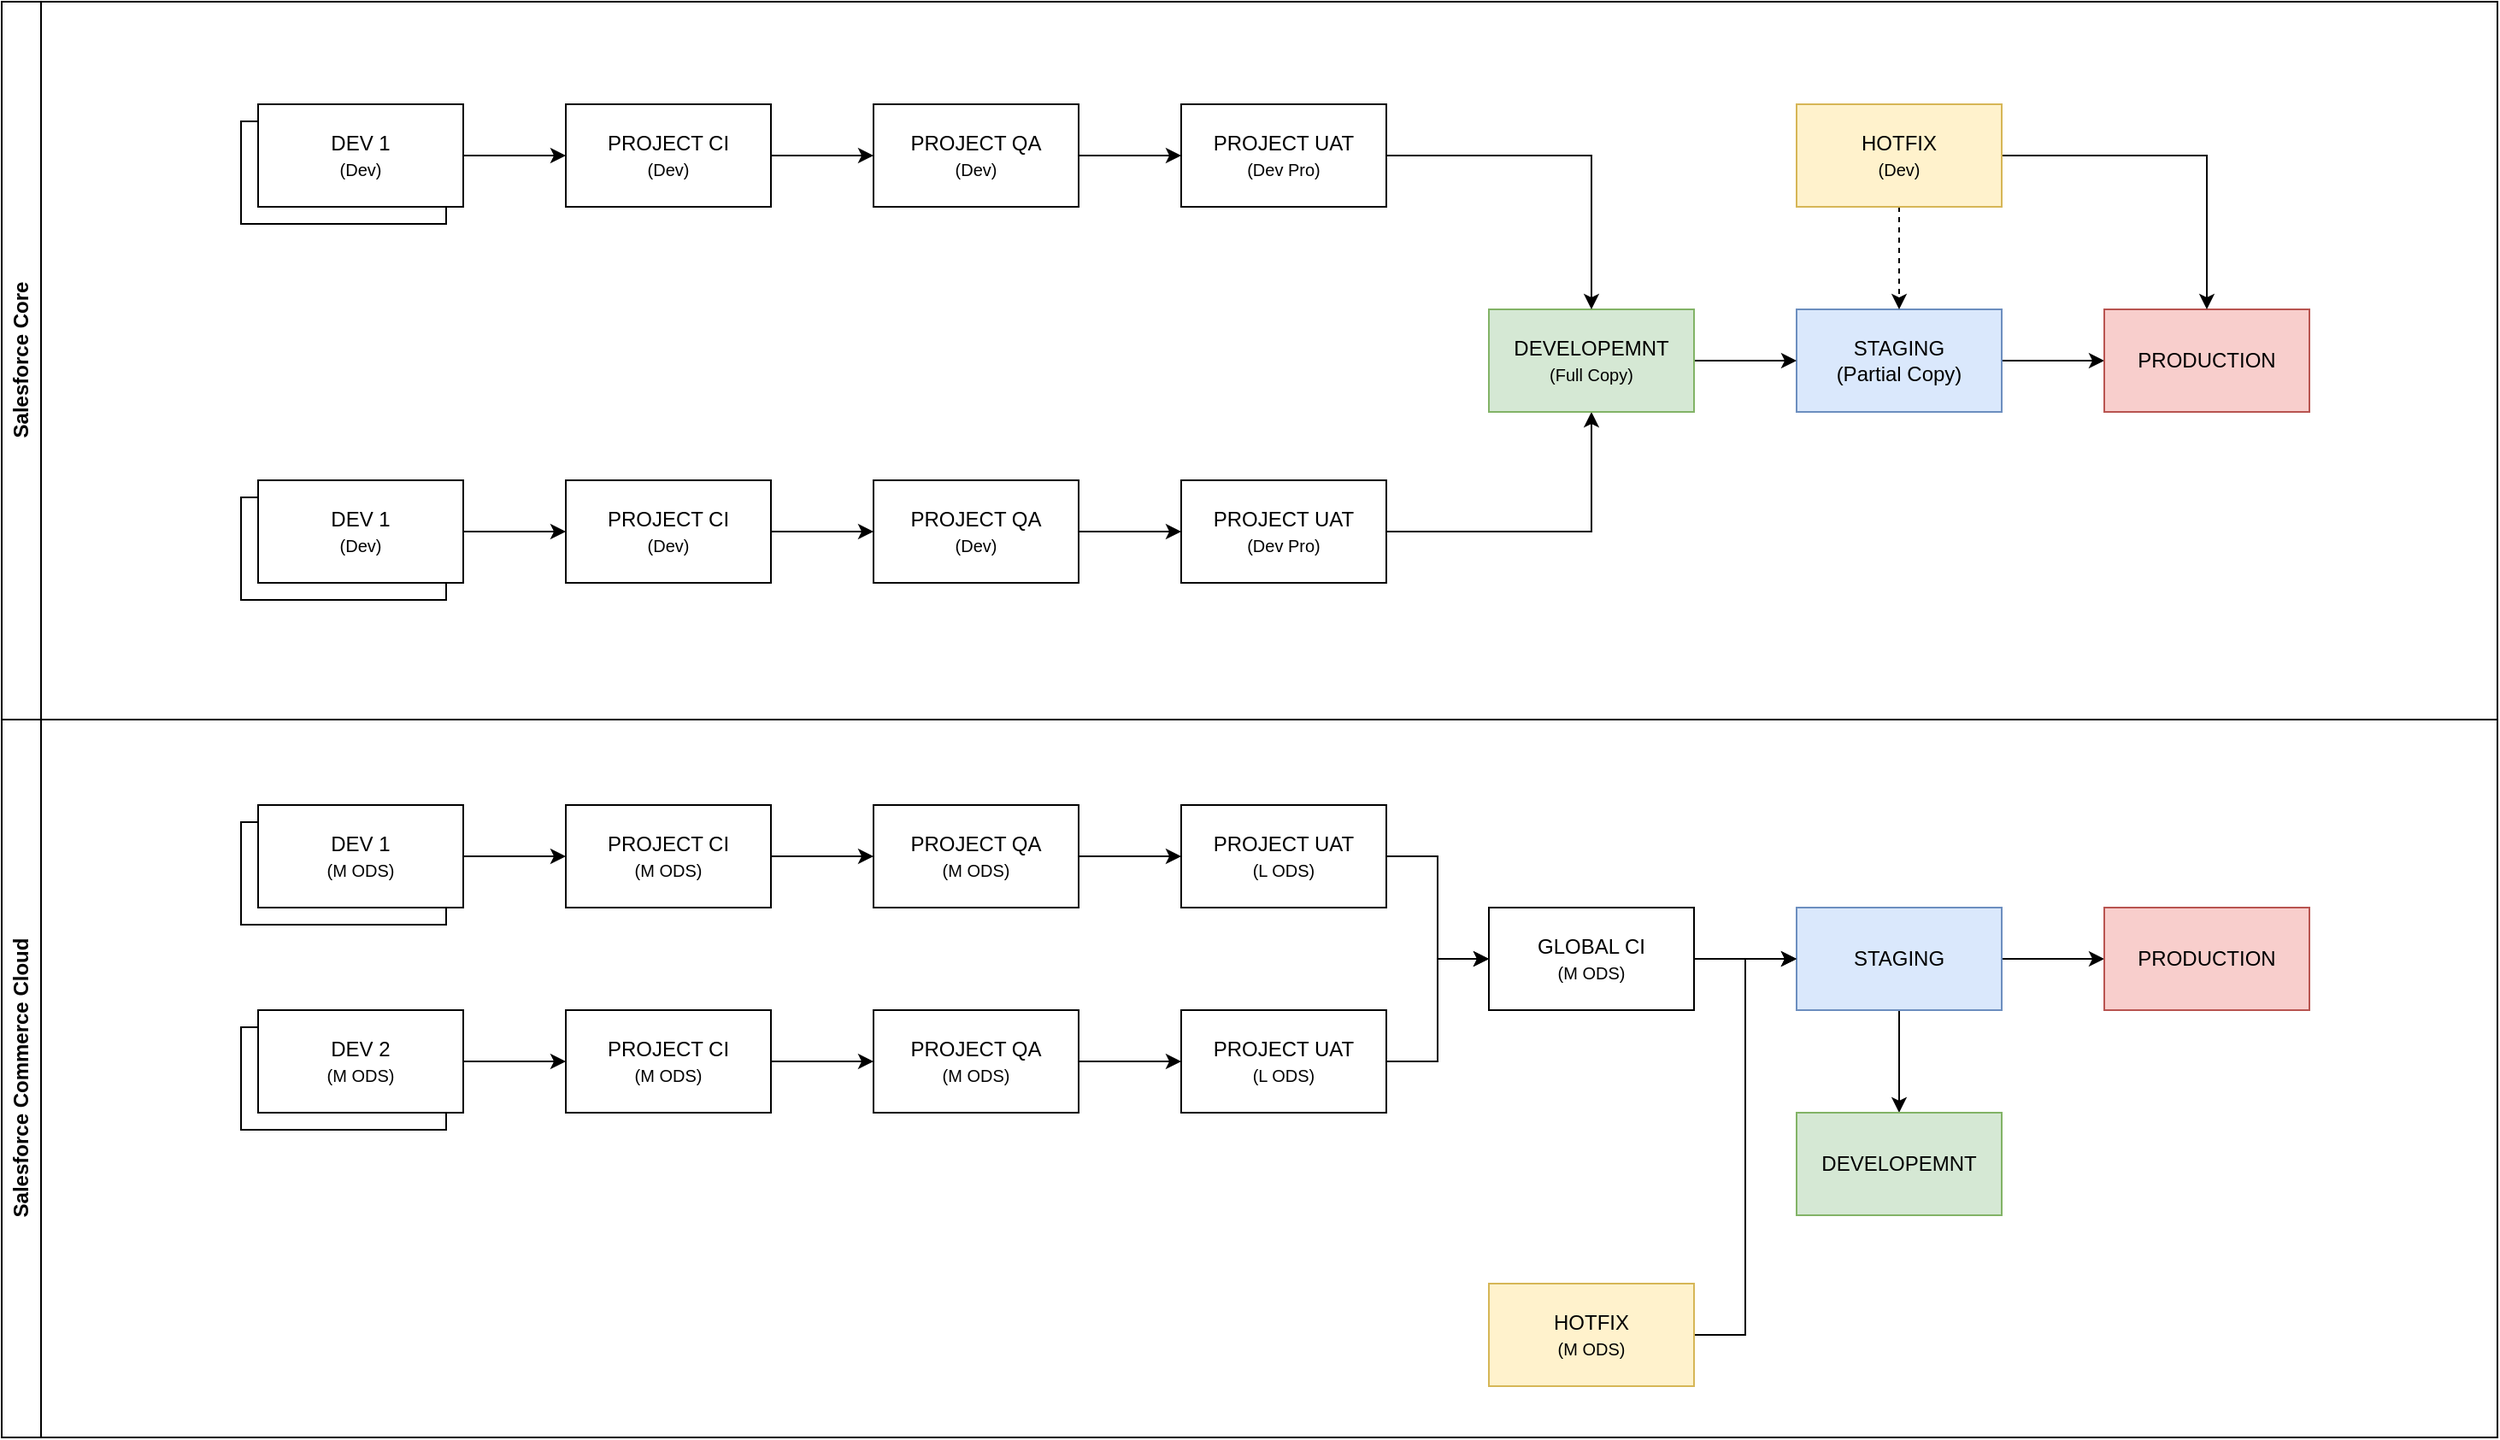 <mxfile version="27.1.6">
  <diagram name="Page-1" id="wkuIgCJe66t2j2mm5l4u">
    <mxGraphModel dx="2655" dy="1176" grid="1" gridSize="10" guides="1" tooltips="1" connect="1" arrows="1" fold="1" page="1" pageScale="1" pageWidth="827" pageHeight="1169" math="0" shadow="0">
      <root>
        <mxCell id="0" />
        <mxCell id="1" parent="0" />
        <mxCell id="cCStzNTXAHTxMMz0qUy2-59" value="" style="rounded=0;whiteSpace=wrap;html=1;" vertex="1" parent="1">
          <mxGeometry x="-50" y="180" width="120" height="60" as="geometry" />
        </mxCell>
        <mxCell id="cCStzNTXAHTxMMz0qUy2-57" value="" style="rounded=0;whiteSpace=wrap;html=1;" vertex="1" parent="1">
          <mxGeometry x="-50" y="710" width="120" height="60" as="geometry" />
        </mxCell>
        <mxCell id="cCStzNTXAHTxMMz0qUy2-24" style="edgeStyle=orthogonalEdgeStyle;rounded=0;orthogonalLoop=1;jettySize=auto;html=1;entryX=0;entryY=0.5;entryDx=0;entryDy=0;" edge="1" parent="1" source="cCStzNTXAHTxMMz0qUy2-1" target="cCStzNTXAHTxMMz0qUy2-3">
          <mxGeometry relative="1" as="geometry" />
        </mxCell>
        <mxCell id="cCStzNTXAHTxMMz0qUy2-16" style="edgeStyle=orthogonalEdgeStyle;rounded=0;orthogonalLoop=1;jettySize=auto;html=1;entryX=0;entryY=0.5;entryDx=0;entryDy=0;" edge="1" parent="1" source="cCStzNTXAHTxMMz0qUy2-2" target="cCStzNTXAHTxMMz0qUy2-4">
          <mxGeometry relative="1" as="geometry" />
        </mxCell>
        <mxCell id="cCStzNTXAHTxMMz0qUy2-25" style="edgeStyle=orthogonalEdgeStyle;rounded=0;orthogonalLoop=1;jettySize=auto;html=1;entryX=0;entryY=0.5;entryDx=0;entryDy=0;" edge="1" parent="1" source="cCStzNTXAHTxMMz0qUy2-3" target="cCStzNTXAHTxMMz0qUy2-5">
          <mxGeometry relative="1" as="geometry" />
        </mxCell>
        <mxCell id="cCStzNTXAHTxMMz0qUy2-3" value="PROJECT CI&lt;div&gt;&lt;span style=&quot;font-size: 10px;&quot;&gt;(Dev)&lt;/span&gt;&lt;/div&gt;" style="rounded=0;whiteSpace=wrap;html=1;" vertex="1" parent="1">
          <mxGeometry x="140" y="390" width="120" height="60" as="geometry" />
        </mxCell>
        <mxCell id="cCStzNTXAHTxMMz0qUy2-17" style="edgeStyle=orthogonalEdgeStyle;rounded=0;orthogonalLoop=1;jettySize=auto;html=1;entryX=0;entryY=0.5;entryDx=0;entryDy=0;" edge="1" parent="1" source="cCStzNTXAHTxMMz0qUy2-4" target="cCStzNTXAHTxMMz0qUy2-6">
          <mxGeometry relative="1" as="geometry" />
        </mxCell>
        <mxCell id="cCStzNTXAHTxMMz0qUy2-4" value="PROJECT CI&lt;div&gt;&lt;span style=&quot;font-size: 10px;&quot;&gt;(M ODS)&lt;/span&gt;&lt;/div&gt;" style="rounded=0;whiteSpace=wrap;html=1;" vertex="1" parent="1">
          <mxGeometry x="140" y="580" width="120" height="60" as="geometry" />
        </mxCell>
        <mxCell id="cCStzNTXAHTxMMz0qUy2-26" style="edgeStyle=orthogonalEdgeStyle;rounded=0;orthogonalLoop=1;jettySize=auto;html=1;entryX=0;entryY=0.5;entryDx=0;entryDy=0;" edge="1" parent="1" source="cCStzNTXAHTxMMz0qUy2-5" target="cCStzNTXAHTxMMz0qUy2-7">
          <mxGeometry relative="1" as="geometry" />
        </mxCell>
        <mxCell id="cCStzNTXAHTxMMz0qUy2-5" value="PROJECT QA&lt;div&gt;&lt;span style=&quot;font-size: 10px;&quot;&gt;(Dev)&lt;/span&gt;&lt;/div&gt;" style="rounded=0;whiteSpace=wrap;html=1;" vertex="1" parent="1">
          <mxGeometry x="320" y="390" width="120" height="60" as="geometry" />
        </mxCell>
        <mxCell id="cCStzNTXAHTxMMz0qUy2-18" style="edgeStyle=orthogonalEdgeStyle;rounded=0;orthogonalLoop=1;jettySize=auto;html=1;entryX=0;entryY=0.5;entryDx=0;entryDy=0;" edge="1" parent="1" source="cCStzNTXAHTxMMz0qUy2-6" target="cCStzNTXAHTxMMz0qUy2-8">
          <mxGeometry relative="1" as="geometry" />
        </mxCell>
        <mxCell id="cCStzNTXAHTxMMz0qUy2-6" value="PROJECT QA&lt;div&gt;&lt;span style=&quot;font-size: 10px;&quot;&gt;(M ODS)&lt;/span&gt;&lt;/div&gt;" style="rounded=0;whiteSpace=wrap;html=1;" vertex="1" parent="1">
          <mxGeometry x="320" y="580" width="120" height="60" as="geometry" />
        </mxCell>
        <mxCell id="cCStzNTXAHTxMMz0qUy2-27" style="edgeStyle=orthogonalEdgeStyle;rounded=0;orthogonalLoop=1;jettySize=auto;html=1;entryX=0.5;entryY=1;entryDx=0;entryDy=0;" edge="1" parent="1" source="cCStzNTXAHTxMMz0qUy2-7" target="cCStzNTXAHTxMMz0qUy2-23">
          <mxGeometry relative="1" as="geometry" />
        </mxCell>
        <mxCell id="cCStzNTXAHTxMMz0qUy2-7" value="PROJECT UAT&lt;div&gt;&lt;font style=&quot;font-size: 10px;&quot;&gt;(Dev Pro)&lt;/font&gt;&lt;/div&gt;" style="rounded=0;whiteSpace=wrap;html=1;" vertex="1" parent="1">
          <mxGeometry x="500" y="390" width="120" height="60" as="geometry" />
        </mxCell>
        <mxCell id="cCStzNTXAHTxMMz0qUy2-19" style="edgeStyle=orthogonalEdgeStyle;rounded=0;orthogonalLoop=1;jettySize=auto;html=1;entryX=0;entryY=0.5;entryDx=0;entryDy=0;" edge="1" parent="1" source="cCStzNTXAHTxMMz0qUy2-8" target="cCStzNTXAHTxMMz0qUy2-45">
          <mxGeometry relative="1" as="geometry" />
        </mxCell>
        <mxCell id="cCStzNTXAHTxMMz0qUy2-8" value="PROJECT UAT&lt;div&gt;&lt;span style=&quot;font-size: 10px;&quot;&gt;(L ODS)&lt;/span&gt;&lt;/div&gt;" style="rounded=0;whiteSpace=wrap;html=1;" vertex="1" parent="1">
          <mxGeometry x="500" y="580" width="120" height="60" as="geometry" />
        </mxCell>
        <mxCell id="cCStzNTXAHTxMMz0qUy2-29" style="edgeStyle=orthogonalEdgeStyle;rounded=0;orthogonalLoop=1;jettySize=auto;html=1;entryX=0;entryY=0.5;entryDx=0;entryDy=0;" edge="1" parent="1" source="cCStzNTXAHTxMMz0qUy2-9" target="cCStzNTXAHTxMMz0qUy2-12">
          <mxGeometry relative="1" as="geometry" />
        </mxCell>
        <mxCell id="cCStzNTXAHTxMMz0qUy2-9" value="STAGING&lt;div&gt;(Partial Copy)&lt;/div&gt;" style="rounded=0;whiteSpace=wrap;html=1;fillColor=#dae8fc;strokeColor=#6c8ebf;" vertex="1" parent="1">
          <mxGeometry x="860" y="290" width="120" height="60" as="geometry" />
        </mxCell>
        <mxCell id="cCStzNTXAHTxMMz0qUy2-20" style="edgeStyle=orthogonalEdgeStyle;rounded=0;orthogonalLoop=1;jettySize=auto;html=1;exitX=1;exitY=0.5;exitDx=0;exitDy=0;entryX=0;entryY=0.5;entryDx=0;entryDy=0;" edge="1" parent="1" source="cCStzNTXAHTxMMz0qUy2-10" target="cCStzNTXAHTxMMz0qUy2-13">
          <mxGeometry relative="1" as="geometry" />
        </mxCell>
        <mxCell id="cCStzNTXAHTxMMz0qUy2-21" style="edgeStyle=orthogonalEdgeStyle;rounded=0;orthogonalLoop=1;jettySize=auto;html=1;entryX=0.5;entryY=0;entryDx=0;entryDy=0;" edge="1" parent="1" source="cCStzNTXAHTxMMz0qUy2-10" target="cCStzNTXAHTxMMz0qUy2-14">
          <mxGeometry relative="1" as="geometry" />
        </mxCell>
        <mxCell id="cCStzNTXAHTxMMz0qUy2-10" value="STAGING" style="rounded=0;whiteSpace=wrap;html=1;fillColor=#dae8fc;strokeColor=#6c8ebf;" vertex="1" parent="1">
          <mxGeometry x="860" y="640" width="120" height="60" as="geometry" />
        </mxCell>
        <mxCell id="cCStzNTXAHTxMMz0qUy2-12" value="PRODUCTION" style="rounded=0;whiteSpace=wrap;html=1;fillColor=#f8cecc;strokeColor=#b85450;" vertex="1" parent="1">
          <mxGeometry x="1040" y="290" width="120" height="60" as="geometry" />
        </mxCell>
        <mxCell id="cCStzNTXAHTxMMz0qUy2-13" value="PRODUCTION" style="rounded=0;whiteSpace=wrap;html=1;fillColor=#f8cecc;strokeColor=#b85450;" vertex="1" parent="1">
          <mxGeometry x="1040" y="640" width="120" height="60" as="geometry" />
        </mxCell>
        <mxCell id="cCStzNTXAHTxMMz0qUy2-14" value="DEVELOPEMNT" style="rounded=0;whiteSpace=wrap;html=1;fillColor=#d5e8d4;strokeColor=#82b366;" vertex="1" parent="1">
          <mxGeometry x="860" y="760" width="120" height="60" as="geometry" />
        </mxCell>
        <mxCell id="cCStzNTXAHTxMMz0qUy2-22" style="edgeStyle=orthogonalEdgeStyle;rounded=0;orthogonalLoop=1;jettySize=auto;html=1;" edge="1" parent="1" source="cCStzNTXAHTxMMz0qUy2-15" target="cCStzNTXAHTxMMz0qUy2-12">
          <mxGeometry relative="1" as="geometry" />
        </mxCell>
        <mxCell id="cCStzNTXAHTxMMz0qUy2-58" style="edgeStyle=orthogonalEdgeStyle;rounded=0;orthogonalLoop=1;jettySize=auto;html=1;dashed=1;" edge="1" parent="1" source="cCStzNTXAHTxMMz0qUy2-15" target="cCStzNTXAHTxMMz0qUy2-9">
          <mxGeometry relative="1" as="geometry" />
        </mxCell>
        <mxCell id="cCStzNTXAHTxMMz0qUy2-15" value="HOTFIX&lt;br&gt;&lt;font style=&quot;font-size: 10px;&quot;&gt;(Dev)&lt;/font&gt;" style="rounded=0;whiteSpace=wrap;html=1;fillColor=#fff2cc;strokeColor=#d6b656;" vertex="1" parent="1">
          <mxGeometry x="860" y="170" width="120" height="60" as="geometry" />
        </mxCell>
        <mxCell id="cCStzNTXAHTxMMz0qUy2-28" style="edgeStyle=orthogonalEdgeStyle;rounded=0;orthogonalLoop=1;jettySize=auto;html=1;entryX=0;entryY=0.5;entryDx=0;entryDy=0;" edge="1" parent="1" source="cCStzNTXAHTxMMz0qUy2-23" target="cCStzNTXAHTxMMz0qUy2-9">
          <mxGeometry relative="1" as="geometry" />
        </mxCell>
        <mxCell id="cCStzNTXAHTxMMz0qUy2-23" value="DEVELOPEMNT&lt;div&gt;&lt;font style=&quot;font-size: 10px;&quot;&gt;(Full Copy)&lt;/font&gt;&lt;/div&gt;" style="rounded=0;whiteSpace=wrap;html=1;fillColor=#d5e8d4;strokeColor=#82b366;" vertex="1" parent="1">
          <mxGeometry x="680" y="290" width="120" height="60" as="geometry" />
        </mxCell>
        <mxCell id="cCStzNTXAHTxMMz0qUy2-30" style="edgeStyle=orthogonalEdgeStyle;rounded=0;orthogonalLoop=1;jettySize=auto;html=1;entryX=0;entryY=0.5;entryDx=0;entryDy=0;" edge="1" parent="1" source="cCStzNTXAHTxMMz0qUy2-31" target="cCStzNTXAHTxMMz0qUy2-33">
          <mxGeometry relative="1" as="geometry" />
        </mxCell>
        <mxCell id="cCStzNTXAHTxMMz0qUy2-31" value="DEV 1&lt;div&gt;&lt;span style=&quot;font-size: 10px;&quot;&gt;(Dev)&lt;/span&gt;&lt;/div&gt;" style="rounded=0;whiteSpace=wrap;html=1;" vertex="1" parent="1">
          <mxGeometry x="-40" y="170" width="120" height="60" as="geometry" />
        </mxCell>
        <mxCell id="cCStzNTXAHTxMMz0qUy2-32" style="edgeStyle=orthogonalEdgeStyle;rounded=0;orthogonalLoop=1;jettySize=auto;html=1;entryX=0;entryY=0.5;entryDx=0;entryDy=0;" edge="1" parent="1" source="cCStzNTXAHTxMMz0qUy2-33" target="cCStzNTXAHTxMMz0qUy2-35">
          <mxGeometry relative="1" as="geometry" />
        </mxCell>
        <mxCell id="cCStzNTXAHTxMMz0qUy2-33" value="PROJECT CI&lt;div&gt;&lt;span style=&quot;font-size: 10px;&quot;&gt;(Dev)&lt;/span&gt;&lt;/div&gt;" style="rounded=0;whiteSpace=wrap;html=1;" vertex="1" parent="1">
          <mxGeometry x="140" y="170" width="120" height="60" as="geometry" />
        </mxCell>
        <mxCell id="cCStzNTXAHTxMMz0qUy2-34" style="edgeStyle=orthogonalEdgeStyle;rounded=0;orthogonalLoop=1;jettySize=auto;html=1;entryX=0;entryY=0.5;entryDx=0;entryDy=0;" edge="1" parent="1" source="cCStzNTXAHTxMMz0qUy2-35" target="cCStzNTXAHTxMMz0qUy2-36">
          <mxGeometry relative="1" as="geometry" />
        </mxCell>
        <mxCell id="cCStzNTXAHTxMMz0qUy2-35" value="PROJECT QA&lt;div&gt;&lt;font style=&quot;font-size: 10px;&quot;&gt;(Dev)&lt;/font&gt;&lt;/div&gt;" style="rounded=0;whiteSpace=wrap;html=1;" vertex="1" parent="1">
          <mxGeometry x="320" y="170" width="120" height="60" as="geometry" />
        </mxCell>
        <mxCell id="cCStzNTXAHTxMMz0qUy2-37" style="edgeStyle=orthogonalEdgeStyle;rounded=0;orthogonalLoop=1;jettySize=auto;html=1;entryX=0.5;entryY=0;entryDx=0;entryDy=0;" edge="1" parent="1" source="cCStzNTXAHTxMMz0qUy2-36" target="cCStzNTXAHTxMMz0qUy2-23">
          <mxGeometry relative="1" as="geometry" />
        </mxCell>
        <mxCell id="cCStzNTXAHTxMMz0qUy2-36" value="PROJECT UAT&lt;div&gt;&lt;font style=&quot;font-size: 10px;&quot;&gt;(Dev Pro)&lt;/font&gt;&lt;/div&gt;" style="rounded=0;whiteSpace=wrap;html=1;" vertex="1" parent="1">
          <mxGeometry x="500" y="170" width="120" height="60" as="geometry" />
        </mxCell>
        <mxCell id="cCStzNTXAHTxMMz0qUy2-38" style="edgeStyle=orthogonalEdgeStyle;rounded=0;orthogonalLoop=1;jettySize=auto;html=1;entryX=0;entryY=0.5;entryDx=0;entryDy=0;" edge="1" parent="1" source="cCStzNTXAHTxMMz0qUy2-39" target="cCStzNTXAHTxMMz0qUy2-41">
          <mxGeometry relative="1" as="geometry" />
        </mxCell>
        <mxCell id="cCStzNTXAHTxMMz0qUy2-39" value="DEV 2&lt;div&gt;&lt;span style=&quot;font-size: 10px;&quot;&gt;(M ODS)&lt;/span&gt;&lt;/div&gt;" style="rounded=0;whiteSpace=wrap;html=1;" vertex="1" parent="1">
          <mxGeometry x="-40" y="700" width="120" height="60" as="geometry" />
        </mxCell>
        <mxCell id="cCStzNTXAHTxMMz0qUy2-40" style="edgeStyle=orthogonalEdgeStyle;rounded=0;orthogonalLoop=1;jettySize=auto;html=1;entryX=0;entryY=0.5;entryDx=0;entryDy=0;" edge="1" parent="1" source="cCStzNTXAHTxMMz0qUy2-41" target="cCStzNTXAHTxMMz0qUy2-43">
          <mxGeometry relative="1" as="geometry" />
        </mxCell>
        <mxCell id="cCStzNTXAHTxMMz0qUy2-41" value="PROJECT CI&lt;div&gt;&lt;span style=&quot;font-size: 10px;&quot;&gt;(M ODS)&lt;/span&gt;&lt;/div&gt;" style="rounded=0;whiteSpace=wrap;html=1;" vertex="1" parent="1">
          <mxGeometry x="140" y="700" width="120" height="60" as="geometry" />
        </mxCell>
        <mxCell id="cCStzNTXAHTxMMz0qUy2-42" style="edgeStyle=orthogonalEdgeStyle;rounded=0;orthogonalLoop=1;jettySize=auto;html=1;entryX=0;entryY=0.5;entryDx=0;entryDy=0;" edge="1" parent="1" source="cCStzNTXAHTxMMz0qUy2-43" target="cCStzNTXAHTxMMz0qUy2-44">
          <mxGeometry relative="1" as="geometry" />
        </mxCell>
        <mxCell id="cCStzNTXAHTxMMz0qUy2-43" value="PROJECT QA&lt;div&gt;&lt;span style=&quot;font-size: 10px;&quot;&gt;(M ODS)&lt;/span&gt;&lt;/div&gt;" style="rounded=0;whiteSpace=wrap;html=1;" vertex="1" parent="1">
          <mxGeometry x="320" y="700" width="120" height="60" as="geometry" />
        </mxCell>
        <mxCell id="cCStzNTXAHTxMMz0qUy2-44" value="PROJECT UAT&lt;div&gt;&lt;span style=&quot;font-size: 10px;&quot;&gt;(L ODS)&lt;/span&gt;&lt;/div&gt;" style="rounded=0;whiteSpace=wrap;html=1;" vertex="1" parent="1">
          <mxGeometry x="500" y="700" width="120" height="60" as="geometry" />
        </mxCell>
        <mxCell id="cCStzNTXAHTxMMz0qUy2-47" style="edgeStyle=orthogonalEdgeStyle;rounded=0;orthogonalLoop=1;jettySize=auto;html=1;entryX=0;entryY=0.5;entryDx=0;entryDy=0;" edge="1" parent="1" source="cCStzNTXAHTxMMz0qUy2-45" target="cCStzNTXAHTxMMz0qUy2-10">
          <mxGeometry relative="1" as="geometry" />
        </mxCell>
        <mxCell id="cCStzNTXAHTxMMz0qUy2-45" value="GLOBAL CI&lt;div&gt;&lt;span style=&quot;font-size: 10px;&quot;&gt;(M ODS)&lt;/span&gt;&lt;/div&gt;" style="rounded=0;whiteSpace=wrap;html=1;" vertex="1" parent="1">
          <mxGeometry x="680" y="640" width="120" height="60" as="geometry" />
        </mxCell>
        <mxCell id="cCStzNTXAHTxMMz0qUy2-46" style="edgeStyle=orthogonalEdgeStyle;rounded=0;orthogonalLoop=1;jettySize=auto;html=1;entryX=0;entryY=0.5;entryDx=0;entryDy=0;exitX=1;exitY=0.5;exitDx=0;exitDy=0;" edge="1" parent="1" source="cCStzNTXAHTxMMz0qUy2-44" target="cCStzNTXAHTxMMz0qUy2-45">
          <mxGeometry relative="1" as="geometry">
            <mxPoint x="640" y="620" as="sourcePoint" />
            <mxPoint x="690" y="680" as="targetPoint" />
          </mxGeometry>
        </mxCell>
        <mxCell id="cCStzNTXAHTxMMz0qUy2-49" style="edgeStyle=orthogonalEdgeStyle;rounded=0;orthogonalLoop=1;jettySize=auto;html=1;entryX=0;entryY=0.5;entryDx=0;entryDy=0;" edge="1" parent="1" source="cCStzNTXAHTxMMz0qUy2-48" target="cCStzNTXAHTxMMz0qUy2-10">
          <mxGeometry relative="1" as="geometry" />
        </mxCell>
        <mxCell id="cCStzNTXAHTxMMz0qUy2-48" value="HOTFIX&lt;div&gt;&lt;font style=&quot;font-size: 10px;&quot;&gt;(M ODS)&lt;/font&gt;&lt;/div&gt;" style="rounded=0;whiteSpace=wrap;html=1;fillColor=#fff2cc;strokeColor=#d6b656;" vertex="1" parent="1">
          <mxGeometry x="680" y="860" width="120" height="60" as="geometry" />
        </mxCell>
        <mxCell id="cCStzNTXAHTxMMz0qUy2-50" value="Salesforce Core" style="swimlane;horizontal=0;whiteSpace=wrap;html=1;" vertex="1" parent="1">
          <mxGeometry x="-190" y="110" width="1460" height="420" as="geometry" />
        </mxCell>
        <mxCell id="cCStzNTXAHTxMMz0qUy2-60" value="" style="rounded=0;whiteSpace=wrap;html=1;" vertex="1" parent="cCStzNTXAHTxMMz0qUy2-50">
          <mxGeometry x="140" y="290" width="120" height="60" as="geometry" />
        </mxCell>
        <mxCell id="cCStzNTXAHTxMMz0qUy2-51" value="Salesforce Commerce Cloud" style="swimlane;horizontal=0;whiteSpace=wrap;html=1;" vertex="1" parent="1">
          <mxGeometry x="-190" y="530" width="1460" height="420" as="geometry" />
        </mxCell>
        <mxCell id="cCStzNTXAHTxMMz0qUy2-56" value="" style="rounded=0;whiteSpace=wrap;html=1;" vertex="1" parent="cCStzNTXAHTxMMz0qUy2-51">
          <mxGeometry x="140" y="60" width="120" height="60" as="geometry" />
        </mxCell>
        <mxCell id="cCStzNTXAHTxMMz0qUy2-2" value="DEV 1&lt;div&gt;&lt;span style=&quot;font-size: 10px;&quot;&gt;(M ODS)&lt;/span&gt;&lt;/div&gt;" style="rounded=0;whiteSpace=wrap;html=1;" vertex="1" parent="1">
          <mxGeometry x="-40" y="580" width="120" height="60" as="geometry" />
        </mxCell>
        <mxCell id="cCStzNTXAHTxMMz0qUy2-1" value="DEV 1&lt;div&gt;&lt;span style=&quot;font-size: 10px;&quot;&gt;(Dev)&lt;/span&gt;&lt;/div&gt;" style="rounded=0;whiteSpace=wrap;html=1;" vertex="1" parent="1">
          <mxGeometry x="-40" y="390" width="120" height="60" as="geometry" />
        </mxCell>
      </root>
    </mxGraphModel>
  </diagram>
</mxfile>
